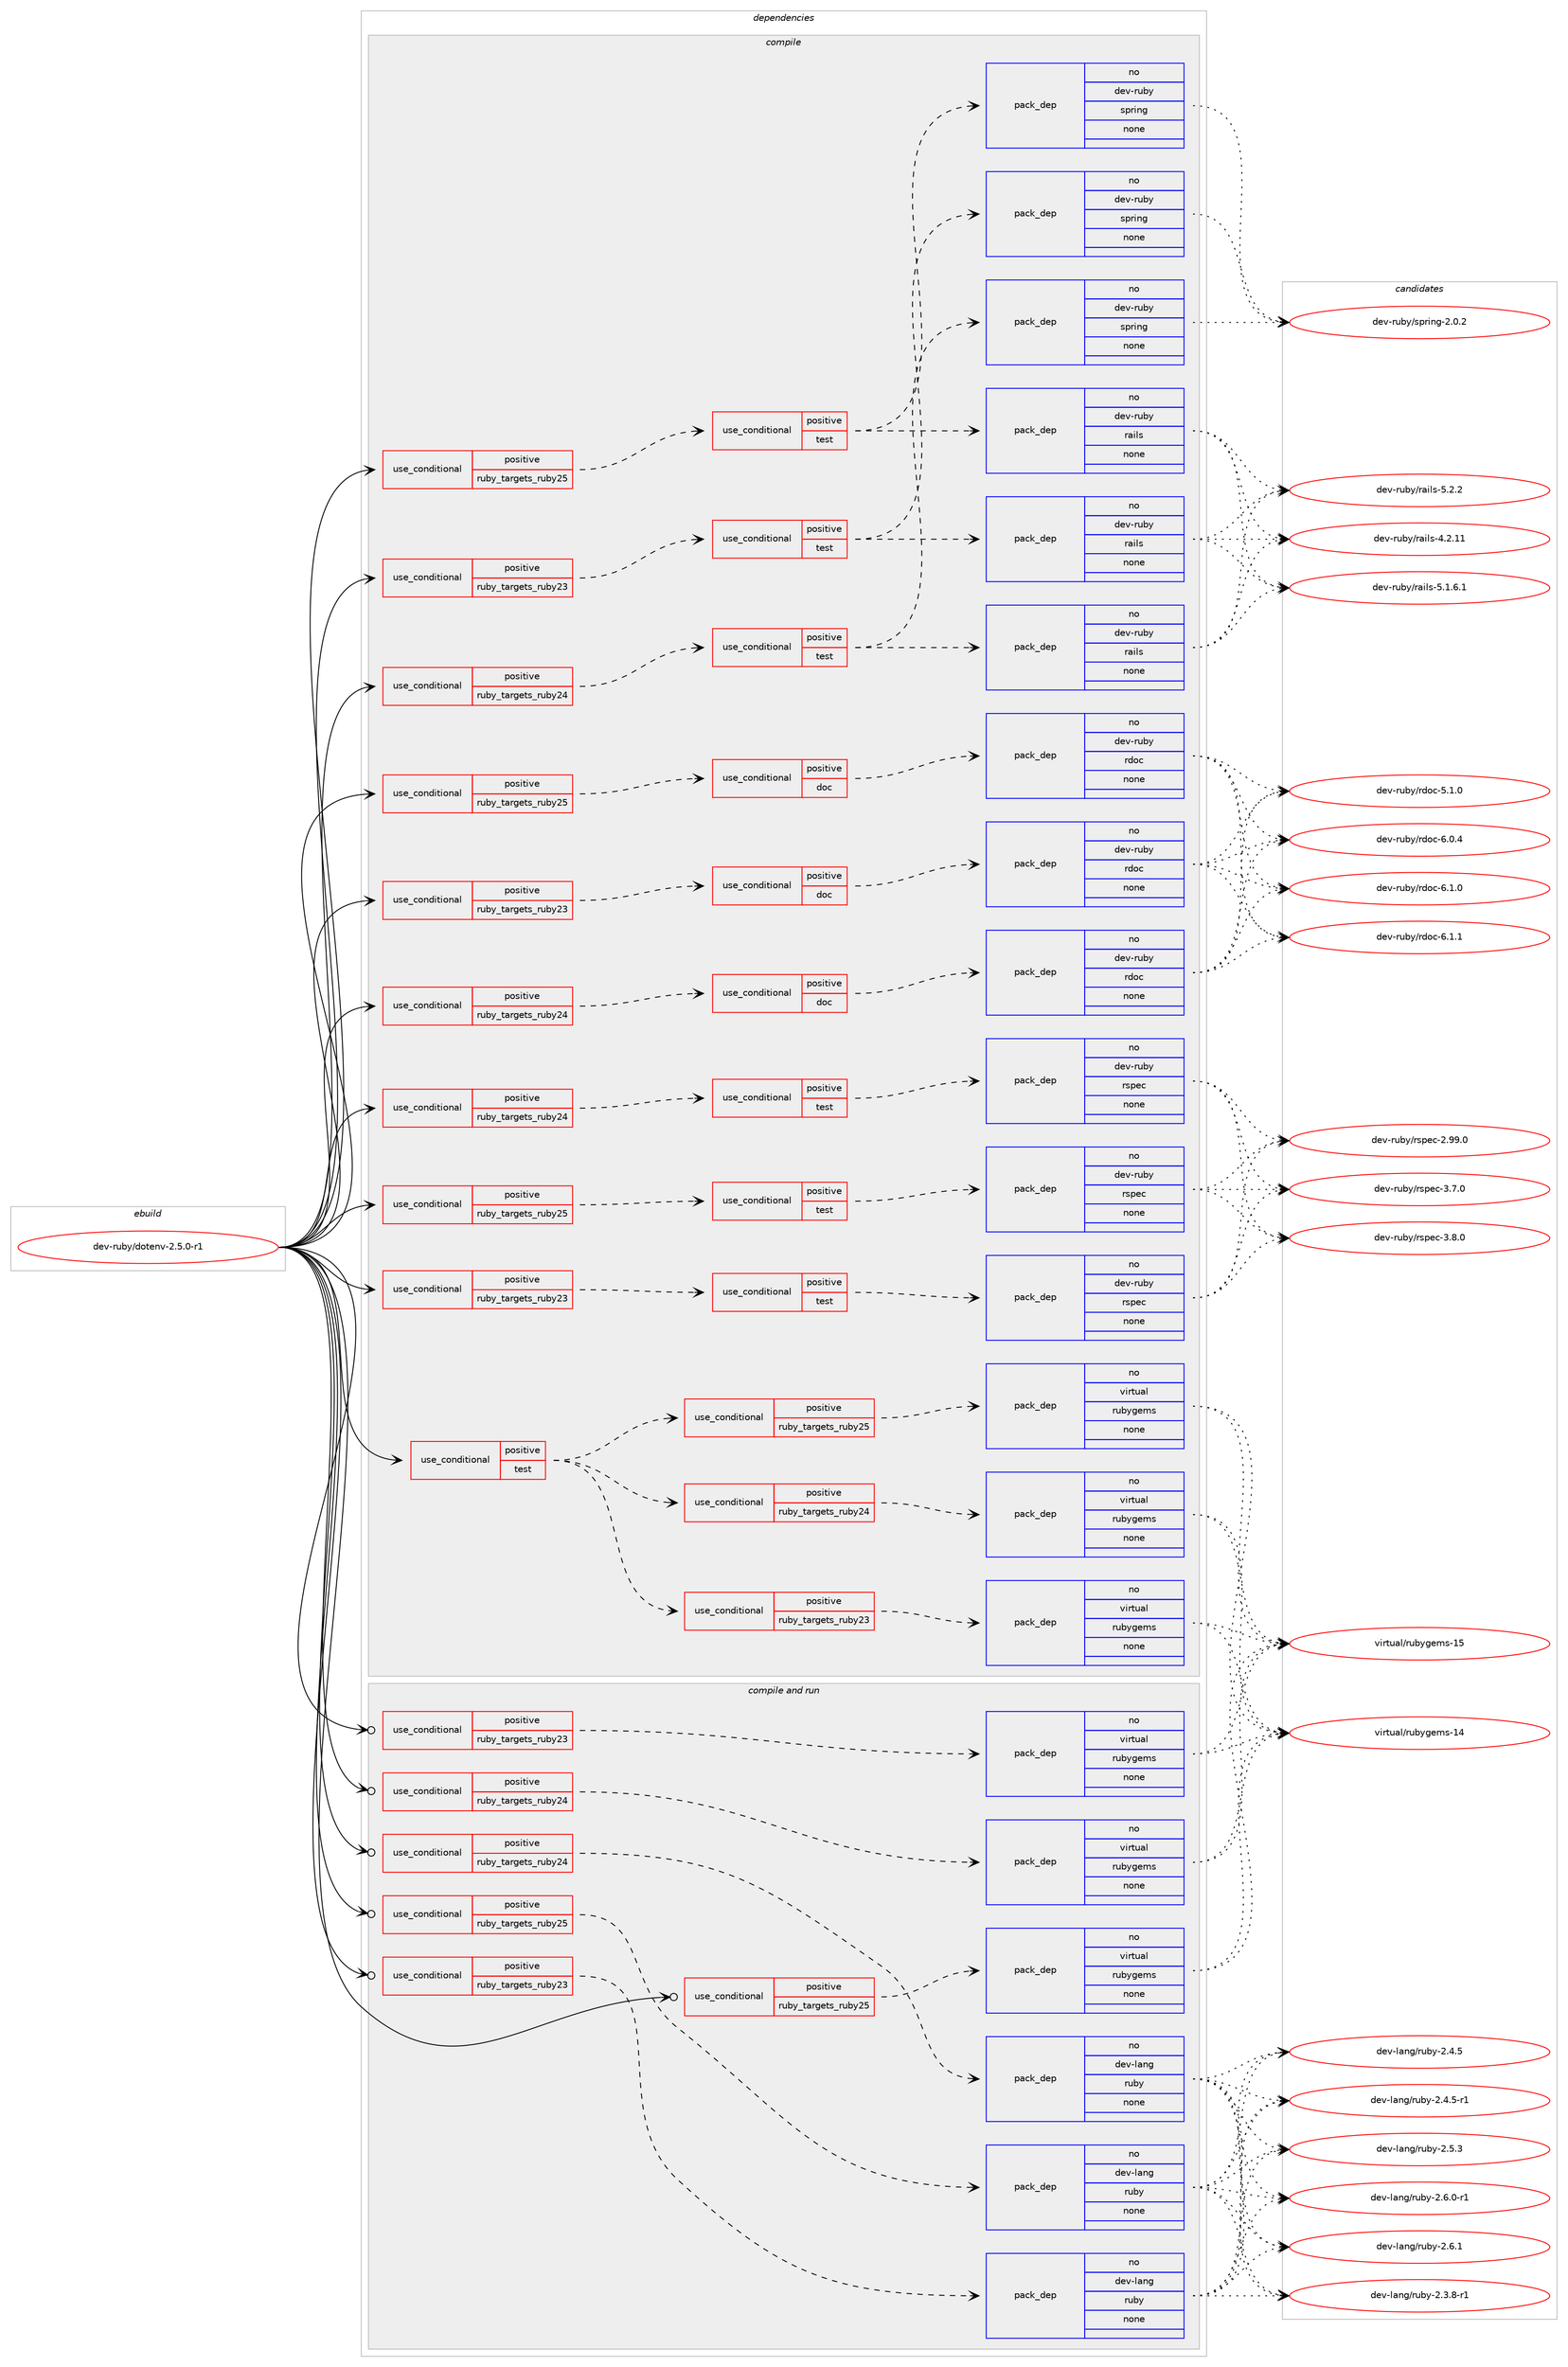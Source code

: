 digraph prolog {

# *************
# Graph options
# *************

newrank=true;
concentrate=true;
compound=true;
graph [rankdir=LR,fontname=Helvetica,fontsize=10,ranksep=1.5];#, ranksep=2.5, nodesep=0.2];
edge  [arrowhead=vee];
node  [fontname=Helvetica,fontsize=10];

# **********
# The ebuild
# **********

subgraph cluster_leftcol {
color=gray;
rank=same;
label=<<i>ebuild</i>>;
id [label="dev-ruby/dotenv-2.5.0-r1", color=red, width=4, href="../dev-ruby/dotenv-2.5.0-r1.svg"];
}

# ****************
# The dependencies
# ****************

subgraph cluster_midcol {
color=gray;
label=<<i>dependencies</i>>;
subgraph cluster_compile {
fillcolor="#eeeeee";
style=filled;
label=<<i>compile</i>>;
subgraph cond398524 {
dependency1490872 [label=<<TABLE BORDER="0" CELLBORDER="1" CELLSPACING="0" CELLPADDING="4"><TR><TD ROWSPAN="3" CELLPADDING="10">use_conditional</TD></TR><TR><TD>positive</TD></TR><TR><TD>ruby_targets_ruby23</TD></TR></TABLE>>, shape=none, color=red];
subgraph cond398525 {
dependency1490873 [label=<<TABLE BORDER="0" CELLBORDER="1" CELLSPACING="0" CELLPADDING="4"><TR><TD ROWSPAN="3" CELLPADDING="10">use_conditional</TD></TR><TR><TD>positive</TD></TR><TR><TD>doc</TD></TR></TABLE>>, shape=none, color=red];
subgraph pack1068904 {
dependency1490874 [label=<<TABLE BORDER="0" CELLBORDER="1" CELLSPACING="0" CELLPADDING="4" WIDTH="220"><TR><TD ROWSPAN="6" CELLPADDING="30">pack_dep</TD></TR><TR><TD WIDTH="110">no</TD></TR><TR><TD>dev-ruby</TD></TR><TR><TD>rdoc</TD></TR><TR><TD>none</TD></TR><TR><TD></TD></TR></TABLE>>, shape=none, color=blue];
}
dependency1490873:e -> dependency1490874:w [weight=20,style="dashed",arrowhead="vee"];
}
dependency1490872:e -> dependency1490873:w [weight=20,style="dashed",arrowhead="vee"];
}
id:e -> dependency1490872:w [weight=20,style="solid",arrowhead="vee"];
subgraph cond398526 {
dependency1490875 [label=<<TABLE BORDER="0" CELLBORDER="1" CELLSPACING="0" CELLPADDING="4"><TR><TD ROWSPAN="3" CELLPADDING="10">use_conditional</TD></TR><TR><TD>positive</TD></TR><TR><TD>ruby_targets_ruby23</TD></TR></TABLE>>, shape=none, color=red];
subgraph cond398527 {
dependency1490876 [label=<<TABLE BORDER="0" CELLBORDER="1" CELLSPACING="0" CELLPADDING="4"><TR><TD ROWSPAN="3" CELLPADDING="10">use_conditional</TD></TR><TR><TD>positive</TD></TR><TR><TD>test</TD></TR></TABLE>>, shape=none, color=red];
subgraph pack1068905 {
dependency1490877 [label=<<TABLE BORDER="0" CELLBORDER="1" CELLSPACING="0" CELLPADDING="4" WIDTH="220"><TR><TD ROWSPAN="6" CELLPADDING="30">pack_dep</TD></TR><TR><TD WIDTH="110">no</TD></TR><TR><TD>dev-ruby</TD></TR><TR><TD>rspec</TD></TR><TR><TD>none</TD></TR><TR><TD></TD></TR></TABLE>>, shape=none, color=blue];
}
dependency1490876:e -> dependency1490877:w [weight=20,style="dashed",arrowhead="vee"];
}
dependency1490875:e -> dependency1490876:w [weight=20,style="dashed",arrowhead="vee"];
}
id:e -> dependency1490875:w [weight=20,style="solid",arrowhead="vee"];
subgraph cond398528 {
dependency1490878 [label=<<TABLE BORDER="0" CELLBORDER="1" CELLSPACING="0" CELLPADDING="4"><TR><TD ROWSPAN="3" CELLPADDING="10">use_conditional</TD></TR><TR><TD>positive</TD></TR><TR><TD>ruby_targets_ruby23</TD></TR></TABLE>>, shape=none, color=red];
subgraph cond398529 {
dependency1490879 [label=<<TABLE BORDER="0" CELLBORDER="1" CELLSPACING="0" CELLPADDING="4"><TR><TD ROWSPAN="3" CELLPADDING="10">use_conditional</TD></TR><TR><TD>positive</TD></TR><TR><TD>test</TD></TR></TABLE>>, shape=none, color=red];
subgraph pack1068906 {
dependency1490880 [label=<<TABLE BORDER="0" CELLBORDER="1" CELLSPACING="0" CELLPADDING="4" WIDTH="220"><TR><TD ROWSPAN="6" CELLPADDING="30">pack_dep</TD></TR><TR><TD WIDTH="110">no</TD></TR><TR><TD>dev-ruby</TD></TR><TR><TD>spring</TD></TR><TR><TD>none</TD></TR><TR><TD></TD></TR></TABLE>>, shape=none, color=blue];
}
dependency1490879:e -> dependency1490880:w [weight=20,style="dashed",arrowhead="vee"];
subgraph pack1068907 {
dependency1490881 [label=<<TABLE BORDER="0" CELLBORDER="1" CELLSPACING="0" CELLPADDING="4" WIDTH="220"><TR><TD ROWSPAN="6" CELLPADDING="30">pack_dep</TD></TR><TR><TD WIDTH="110">no</TD></TR><TR><TD>dev-ruby</TD></TR><TR><TD>rails</TD></TR><TR><TD>none</TD></TR><TR><TD></TD></TR></TABLE>>, shape=none, color=blue];
}
dependency1490879:e -> dependency1490881:w [weight=20,style="dashed",arrowhead="vee"];
}
dependency1490878:e -> dependency1490879:w [weight=20,style="dashed",arrowhead="vee"];
}
id:e -> dependency1490878:w [weight=20,style="solid",arrowhead="vee"];
subgraph cond398530 {
dependency1490882 [label=<<TABLE BORDER="0" CELLBORDER="1" CELLSPACING="0" CELLPADDING="4"><TR><TD ROWSPAN="3" CELLPADDING="10">use_conditional</TD></TR><TR><TD>positive</TD></TR><TR><TD>ruby_targets_ruby24</TD></TR></TABLE>>, shape=none, color=red];
subgraph cond398531 {
dependency1490883 [label=<<TABLE BORDER="0" CELLBORDER="1" CELLSPACING="0" CELLPADDING="4"><TR><TD ROWSPAN="3" CELLPADDING="10">use_conditional</TD></TR><TR><TD>positive</TD></TR><TR><TD>doc</TD></TR></TABLE>>, shape=none, color=red];
subgraph pack1068908 {
dependency1490884 [label=<<TABLE BORDER="0" CELLBORDER="1" CELLSPACING="0" CELLPADDING="4" WIDTH="220"><TR><TD ROWSPAN="6" CELLPADDING="30">pack_dep</TD></TR><TR><TD WIDTH="110">no</TD></TR><TR><TD>dev-ruby</TD></TR><TR><TD>rdoc</TD></TR><TR><TD>none</TD></TR><TR><TD></TD></TR></TABLE>>, shape=none, color=blue];
}
dependency1490883:e -> dependency1490884:w [weight=20,style="dashed",arrowhead="vee"];
}
dependency1490882:e -> dependency1490883:w [weight=20,style="dashed",arrowhead="vee"];
}
id:e -> dependency1490882:w [weight=20,style="solid",arrowhead="vee"];
subgraph cond398532 {
dependency1490885 [label=<<TABLE BORDER="0" CELLBORDER="1" CELLSPACING="0" CELLPADDING="4"><TR><TD ROWSPAN="3" CELLPADDING="10">use_conditional</TD></TR><TR><TD>positive</TD></TR><TR><TD>ruby_targets_ruby24</TD></TR></TABLE>>, shape=none, color=red];
subgraph cond398533 {
dependency1490886 [label=<<TABLE BORDER="0" CELLBORDER="1" CELLSPACING="0" CELLPADDING="4"><TR><TD ROWSPAN="3" CELLPADDING="10">use_conditional</TD></TR><TR><TD>positive</TD></TR><TR><TD>test</TD></TR></TABLE>>, shape=none, color=red];
subgraph pack1068909 {
dependency1490887 [label=<<TABLE BORDER="0" CELLBORDER="1" CELLSPACING="0" CELLPADDING="4" WIDTH="220"><TR><TD ROWSPAN="6" CELLPADDING="30">pack_dep</TD></TR><TR><TD WIDTH="110">no</TD></TR><TR><TD>dev-ruby</TD></TR><TR><TD>rspec</TD></TR><TR><TD>none</TD></TR><TR><TD></TD></TR></TABLE>>, shape=none, color=blue];
}
dependency1490886:e -> dependency1490887:w [weight=20,style="dashed",arrowhead="vee"];
}
dependency1490885:e -> dependency1490886:w [weight=20,style="dashed",arrowhead="vee"];
}
id:e -> dependency1490885:w [weight=20,style="solid",arrowhead="vee"];
subgraph cond398534 {
dependency1490888 [label=<<TABLE BORDER="0" CELLBORDER="1" CELLSPACING="0" CELLPADDING="4"><TR><TD ROWSPAN="3" CELLPADDING="10">use_conditional</TD></TR><TR><TD>positive</TD></TR><TR><TD>ruby_targets_ruby24</TD></TR></TABLE>>, shape=none, color=red];
subgraph cond398535 {
dependency1490889 [label=<<TABLE BORDER="0" CELLBORDER="1" CELLSPACING="0" CELLPADDING="4"><TR><TD ROWSPAN="3" CELLPADDING="10">use_conditional</TD></TR><TR><TD>positive</TD></TR><TR><TD>test</TD></TR></TABLE>>, shape=none, color=red];
subgraph pack1068910 {
dependency1490890 [label=<<TABLE BORDER="0" CELLBORDER="1" CELLSPACING="0" CELLPADDING="4" WIDTH="220"><TR><TD ROWSPAN="6" CELLPADDING="30">pack_dep</TD></TR><TR><TD WIDTH="110">no</TD></TR><TR><TD>dev-ruby</TD></TR><TR><TD>spring</TD></TR><TR><TD>none</TD></TR><TR><TD></TD></TR></TABLE>>, shape=none, color=blue];
}
dependency1490889:e -> dependency1490890:w [weight=20,style="dashed",arrowhead="vee"];
subgraph pack1068911 {
dependency1490891 [label=<<TABLE BORDER="0" CELLBORDER="1" CELLSPACING="0" CELLPADDING="4" WIDTH="220"><TR><TD ROWSPAN="6" CELLPADDING="30">pack_dep</TD></TR><TR><TD WIDTH="110">no</TD></TR><TR><TD>dev-ruby</TD></TR><TR><TD>rails</TD></TR><TR><TD>none</TD></TR><TR><TD></TD></TR></TABLE>>, shape=none, color=blue];
}
dependency1490889:e -> dependency1490891:w [weight=20,style="dashed",arrowhead="vee"];
}
dependency1490888:e -> dependency1490889:w [weight=20,style="dashed",arrowhead="vee"];
}
id:e -> dependency1490888:w [weight=20,style="solid",arrowhead="vee"];
subgraph cond398536 {
dependency1490892 [label=<<TABLE BORDER="0" CELLBORDER="1" CELLSPACING="0" CELLPADDING="4"><TR><TD ROWSPAN="3" CELLPADDING="10">use_conditional</TD></TR><TR><TD>positive</TD></TR><TR><TD>ruby_targets_ruby25</TD></TR></TABLE>>, shape=none, color=red];
subgraph cond398537 {
dependency1490893 [label=<<TABLE BORDER="0" CELLBORDER="1" CELLSPACING="0" CELLPADDING="4"><TR><TD ROWSPAN="3" CELLPADDING="10">use_conditional</TD></TR><TR><TD>positive</TD></TR><TR><TD>doc</TD></TR></TABLE>>, shape=none, color=red];
subgraph pack1068912 {
dependency1490894 [label=<<TABLE BORDER="0" CELLBORDER="1" CELLSPACING="0" CELLPADDING="4" WIDTH="220"><TR><TD ROWSPAN="6" CELLPADDING="30">pack_dep</TD></TR><TR><TD WIDTH="110">no</TD></TR><TR><TD>dev-ruby</TD></TR><TR><TD>rdoc</TD></TR><TR><TD>none</TD></TR><TR><TD></TD></TR></TABLE>>, shape=none, color=blue];
}
dependency1490893:e -> dependency1490894:w [weight=20,style="dashed",arrowhead="vee"];
}
dependency1490892:e -> dependency1490893:w [weight=20,style="dashed",arrowhead="vee"];
}
id:e -> dependency1490892:w [weight=20,style="solid",arrowhead="vee"];
subgraph cond398538 {
dependency1490895 [label=<<TABLE BORDER="0" CELLBORDER="1" CELLSPACING="0" CELLPADDING="4"><TR><TD ROWSPAN="3" CELLPADDING="10">use_conditional</TD></TR><TR><TD>positive</TD></TR><TR><TD>ruby_targets_ruby25</TD></TR></TABLE>>, shape=none, color=red];
subgraph cond398539 {
dependency1490896 [label=<<TABLE BORDER="0" CELLBORDER="1" CELLSPACING="0" CELLPADDING="4"><TR><TD ROWSPAN="3" CELLPADDING="10">use_conditional</TD></TR><TR><TD>positive</TD></TR><TR><TD>test</TD></TR></TABLE>>, shape=none, color=red];
subgraph pack1068913 {
dependency1490897 [label=<<TABLE BORDER="0" CELLBORDER="1" CELLSPACING="0" CELLPADDING="4" WIDTH="220"><TR><TD ROWSPAN="6" CELLPADDING="30">pack_dep</TD></TR><TR><TD WIDTH="110">no</TD></TR><TR><TD>dev-ruby</TD></TR><TR><TD>rspec</TD></TR><TR><TD>none</TD></TR><TR><TD></TD></TR></TABLE>>, shape=none, color=blue];
}
dependency1490896:e -> dependency1490897:w [weight=20,style="dashed",arrowhead="vee"];
}
dependency1490895:e -> dependency1490896:w [weight=20,style="dashed",arrowhead="vee"];
}
id:e -> dependency1490895:w [weight=20,style="solid",arrowhead="vee"];
subgraph cond398540 {
dependency1490898 [label=<<TABLE BORDER="0" CELLBORDER="1" CELLSPACING="0" CELLPADDING="4"><TR><TD ROWSPAN="3" CELLPADDING="10">use_conditional</TD></TR><TR><TD>positive</TD></TR><TR><TD>ruby_targets_ruby25</TD></TR></TABLE>>, shape=none, color=red];
subgraph cond398541 {
dependency1490899 [label=<<TABLE BORDER="0" CELLBORDER="1" CELLSPACING="0" CELLPADDING="4"><TR><TD ROWSPAN="3" CELLPADDING="10">use_conditional</TD></TR><TR><TD>positive</TD></TR><TR><TD>test</TD></TR></TABLE>>, shape=none, color=red];
subgraph pack1068914 {
dependency1490900 [label=<<TABLE BORDER="0" CELLBORDER="1" CELLSPACING="0" CELLPADDING="4" WIDTH="220"><TR><TD ROWSPAN="6" CELLPADDING="30">pack_dep</TD></TR><TR><TD WIDTH="110">no</TD></TR><TR><TD>dev-ruby</TD></TR><TR><TD>spring</TD></TR><TR><TD>none</TD></TR><TR><TD></TD></TR></TABLE>>, shape=none, color=blue];
}
dependency1490899:e -> dependency1490900:w [weight=20,style="dashed",arrowhead="vee"];
subgraph pack1068915 {
dependency1490901 [label=<<TABLE BORDER="0" CELLBORDER="1" CELLSPACING="0" CELLPADDING="4" WIDTH="220"><TR><TD ROWSPAN="6" CELLPADDING="30">pack_dep</TD></TR><TR><TD WIDTH="110">no</TD></TR><TR><TD>dev-ruby</TD></TR><TR><TD>rails</TD></TR><TR><TD>none</TD></TR><TR><TD></TD></TR></TABLE>>, shape=none, color=blue];
}
dependency1490899:e -> dependency1490901:w [weight=20,style="dashed",arrowhead="vee"];
}
dependency1490898:e -> dependency1490899:w [weight=20,style="dashed",arrowhead="vee"];
}
id:e -> dependency1490898:w [weight=20,style="solid",arrowhead="vee"];
subgraph cond398542 {
dependency1490902 [label=<<TABLE BORDER="0" CELLBORDER="1" CELLSPACING="0" CELLPADDING="4"><TR><TD ROWSPAN="3" CELLPADDING="10">use_conditional</TD></TR><TR><TD>positive</TD></TR><TR><TD>test</TD></TR></TABLE>>, shape=none, color=red];
subgraph cond398543 {
dependency1490903 [label=<<TABLE BORDER="0" CELLBORDER="1" CELLSPACING="0" CELLPADDING="4"><TR><TD ROWSPAN="3" CELLPADDING="10">use_conditional</TD></TR><TR><TD>positive</TD></TR><TR><TD>ruby_targets_ruby23</TD></TR></TABLE>>, shape=none, color=red];
subgraph pack1068916 {
dependency1490904 [label=<<TABLE BORDER="0" CELLBORDER="1" CELLSPACING="0" CELLPADDING="4" WIDTH="220"><TR><TD ROWSPAN="6" CELLPADDING="30">pack_dep</TD></TR><TR><TD WIDTH="110">no</TD></TR><TR><TD>virtual</TD></TR><TR><TD>rubygems</TD></TR><TR><TD>none</TD></TR><TR><TD></TD></TR></TABLE>>, shape=none, color=blue];
}
dependency1490903:e -> dependency1490904:w [weight=20,style="dashed",arrowhead="vee"];
}
dependency1490902:e -> dependency1490903:w [weight=20,style="dashed",arrowhead="vee"];
subgraph cond398544 {
dependency1490905 [label=<<TABLE BORDER="0" CELLBORDER="1" CELLSPACING="0" CELLPADDING="4"><TR><TD ROWSPAN="3" CELLPADDING="10">use_conditional</TD></TR><TR><TD>positive</TD></TR><TR><TD>ruby_targets_ruby24</TD></TR></TABLE>>, shape=none, color=red];
subgraph pack1068917 {
dependency1490906 [label=<<TABLE BORDER="0" CELLBORDER="1" CELLSPACING="0" CELLPADDING="4" WIDTH="220"><TR><TD ROWSPAN="6" CELLPADDING="30">pack_dep</TD></TR><TR><TD WIDTH="110">no</TD></TR><TR><TD>virtual</TD></TR><TR><TD>rubygems</TD></TR><TR><TD>none</TD></TR><TR><TD></TD></TR></TABLE>>, shape=none, color=blue];
}
dependency1490905:e -> dependency1490906:w [weight=20,style="dashed",arrowhead="vee"];
}
dependency1490902:e -> dependency1490905:w [weight=20,style="dashed",arrowhead="vee"];
subgraph cond398545 {
dependency1490907 [label=<<TABLE BORDER="0" CELLBORDER="1" CELLSPACING="0" CELLPADDING="4"><TR><TD ROWSPAN="3" CELLPADDING="10">use_conditional</TD></TR><TR><TD>positive</TD></TR><TR><TD>ruby_targets_ruby25</TD></TR></TABLE>>, shape=none, color=red];
subgraph pack1068918 {
dependency1490908 [label=<<TABLE BORDER="0" CELLBORDER="1" CELLSPACING="0" CELLPADDING="4" WIDTH="220"><TR><TD ROWSPAN="6" CELLPADDING="30">pack_dep</TD></TR><TR><TD WIDTH="110">no</TD></TR><TR><TD>virtual</TD></TR><TR><TD>rubygems</TD></TR><TR><TD>none</TD></TR><TR><TD></TD></TR></TABLE>>, shape=none, color=blue];
}
dependency1490907:e -> dependency1490908:w [weight=20,style="dashed",arrowhead="vee"];
}
dependency1490902:e -> dependency1490907:w [weight=20,style="dashed",arrowhead="vee"];
}
id:e -> dependency1490902:w [weight=20,style="solid",arrowhead="vee"];
}
subgraph cluster_compileandrun {
fillcolor="#eeeeee";
style=filled;
label=<<i>compile and run</i>>;
subgraph cond398546 {
dependency1490909 [label=<<TABLE BORDER="0" CELLBORDER="1" CELLSPACING="0" CELLPADDING="4"><TR><TD ROWSPAN="3" CELLPADDING="10">use_conditional</TD></TR><TR><TD>positive</TD></TR><TR><TD>ruby_targets_ruby23</TD></TR></TABLE>>, shape=none, color=red];
subgraph pack1068919 {
dependency1490910 [label=<<TABLE BORDER="0" CELLBORDER="1" CELLSPACING="0" CELLPADDING="4" WIDTH="220"><TR><TD ROWSPAN="6" CELLPADDING="30">pack_dep</TD></TR><TR><TD WIDTH="110">no</TD></TR><TR><TD>dev-lang</TD></TR><TR><TD>ruby</TD></TR><TR><TD>none</TD></TR><TR><TD></TD></TR></TABLE>>, shape=none, color=blue];
}
dependency1490909:e -> dependency1490910:w [weight=20,style="dashed",arrowhead="vee"];
}
id:e -> dependency1490909:w [weight=20,style="solid",arrowhead="odotvee"];
subgraph cond398547 {
dependency1490911 [label=<<TABLE BORDER="0" CELLBORDER="1" CELLSPACING="0" CELLPADDING="4"><TR><TD ROWSPAN="3" CELLPADDING="10">use_conditional</TD></TR><TR><TD>positive</TD></TR><TR><TD>ruby_targets_ruby23</TD></TR></TABLE>>, shape=none, color=red];
subgraph pack1068920 {
dependency1490912 [label=<<TABLE BORDER="0" CELLBORDER="1" CELLSPACING="0" CELLPADDING="4" WIDTH="220"><TR><TD ROWSPAN="6" CELLPADDING="30">pack_dep</TD></TR><TR><TD WIDTH="110">no</TD></TR><TR><TD>virtual</TD></TR><TR><TD>rubygems</TD></TR><TR><TD>none</TD></TR><TR><TD></TD></TR></TABLE>>, shape=none, color=blue];
}
dependency1490911:e -> dependency1490912:w [weight=20,style="dashed",arrowhead="vee"];
}
id:e -> dependency1490911:w [weight=20,style="solid",arrowhead="odotvee"];
subgraph cond398548 {
dependency1490913 [label=<<TABLE BORDER="0" CELLBORDER="1" CELLSPACING="0" CELLPADDING="4"><TR><TD ROWSPAN="3" CELLPADDING="10">use_conditional</TD></TR><TR><TD>positive</TD></TR><TR><TD>ruby_targets_ruby24</TD></TR></TABLE>>, shape=none, color=red];
subgraph pack1068921 {
dependency1490914 [label=<<TABLE BORDER="0" CELLBORDER="1" CELLSPACING="0" CELLPADDING="4" WIDTH="220"><TR><TD ROWSPAN="6" CELLPADDING="30">pack_dep</TD></TR><TR><TD WIDTH="110">no</TD></TR><TR><TD>dev-lang</TD></TR><TR><TD>ruby</TD></TR><TR><TD>none</TD></TR><TR><TD></TD></TR></TABLE>>, shape=none, color=blue];
}
dependency1490913:e -> dependency1490914:w [weight=20,style="dashed",arrowhead="vee"];
}
id:e -> dependency1490913:w [weight=20,style="solid",arrowhead="odotvee"];
subgraph cond398549 {
dependency1490915 [label=<<TABLE BORDER="0" CELLBORDER="1" CELLSPACING="0" CELLPADDING="4"><TR><TD ROWSPAN="3" CELLPADDING="10">use_conditional</TD></TR><TR><TD>positive</TD></TR><TR><TD>ruby_targets_ruby24</TD></TR></TABLE>>, shape=none, color=red];
subgraph pack1068922 {
dependency1490916 [label=<<TABLE BORDER="0" CELLBORDER="1" CELLSPACING="0" CELLPADDING="4" WIDTH="220"><TR><TD ROWSPAN="6" CELLPADDING="30">pack_dep</TD></TR><TR><TD WIDTH="110">no</TD></TR><TR><TD>virtual</TD></TR><TR><TD>rubygems</TD></TR><TR><TD>none</TD></TR><TR><TD></TD></TR></TABLE>>, shape=none, color=blue];
}
dependency1490915:e -> dependency1490916:w [weight=20,style="dashed",arrowhead="vee"];
}
id:e -> dependency1490915:w [weight=20,style="solid",arrowhead="odotvee"];
subgraph cond398550 {
dependency1490917 [label=<<TABLE BORDER="0" CELLBORDER="1" CELLSPACING="0" CELLPADDING="4"><TR><TD ROWSPAN="3" CELLPADDING="10">use_conditional</TD></TR><TR><TD>positive</TD></TR><TR><TD>ruby_targets_ruby25</TD></TR></TABLE>>, shape=none, color=red];
subgraph pack1068923 {
dependency1490918 [label=<<TABLE BORDER="0" CELLBORDER="1" CELLSPACING="0" CELLPADDING="4" WIDTH="220"><TR><TD ROWSPAN="6" CELLPADDING="30">pack_dep</TD></TR><TR><TD WIDTH="110">no</TD></TR><TR><TD>dev-lang</TD></TR><TR><TD>ruby</TD></TR><TR><TD>none</TD></TR><TR><TD></TD></TR></TABLE>>, shape=none, color=blue];
}
dependency1490917:e -> dependency1490918:w [weight=20,style="dashed",arrowhead="vee"];
}
id:e -> dependency1490917:w [weight=20,style="solid",arrowhead="odotvee"];
subgraph cond398551 {
dependency1490919 [label=<<TABLE BORDER="0" CELLBORDER="1" CELLSPACING="0" CELLPADDING="4"><TR><TD ROWSPAN="3" CELLPADDING="10">use_conditional</TD></TR><TR><TD>positive</TD></TR><TR><TD>ruby_targets_ruby25</TD></TR></TABLE>>, shape=none, color=red];
subgraph pack1068924 {
dependency1490920 [label=<<TABLE BORDER="0" CELLBORDER="1" CELLSPACING="0" CELLPADDING="4" WIDTH="220"><TR><TD ROWSPAN="6" CELLPADDING="30">pack_dep</TD></TR><TR><TD WIDTH="110">no</TD></TR><TR><TD>virtual</TD></TR><TR><TD>rubygems</TD></TR><TR><TD>none</TD></TR><TR><TD></TD></TR></TABLE>>, shape=none, color=blue];
}
dependency1490919:e -> dependency1490920:w [weight=20,style="dashed",arrowhead="vee"];
}
id:e -> dependency1490919:w [weight=20,style="solid",arrowhead="odotvee"];
}
subgraph cluster_run {
fillcolor="#eeeeee";
style=filled;
label=<<i>run</i>>;
}
}

# **************
# The candidates
# **************

subgraph cluster_choices {
rank=same;
color=gray;
label=<<i>candidates</i>>;

subgraph choice1068904 {
color=black;
nodesep=1;
choice10010111845114117981214711410011199455346494648 [label="dev-ruby/rdoc-5.1.0", color=red, width=4,href="../dev-ruby/rdoc-5.1.0.svg"];
choice10010111845114117981214711410011199455446484652 [label="dev-ruby/rdoc-6.0.4", color=red, width=4,href="../dev-ruby/rdoc-6.0.4.svg"];
choice10010111845114117981214711410011199455446494648 [label="dev-ruby/rdoc-6.1.0", color=red, width=4,href="../dev-ruby/rdoc-6.1.0.svg"];
choice10010111845114117981214711410011199455446494649 [label="dev-ruby/rdoc-6.1.1", color=red, width=4,href="../dev-ruby/rdoc-6.1.1.svg"];
dependency1490874:e -> choice10010111845114117981214711410011199455346494648:w [style=dotted,weight="100"];
dependency1490874:e -> choice10010111845114117981214711410011199455446484652:w [style=dotted,weight="100"];
dependency1490874:e -> choice10010111845114117981214711410011199455446494648:w [style=dotted,weight="100"];
dependency1490874:e -> choice10010111845114117981214711410011199455446494649:w [style=dotted,weight="100"];
}
subgraph choice1068905 {
color=black;
nodesep=1;
choice1001011184511411798121471141151121019945504657574648 [label="dev-ruby/rspec-2.99.0", color=red, width=4,href="../dev-ruby/rspec-2.99.0.svg"];
choice10010111845114117981214711411511210199455146554648 [label="dev-ruby/rspec-3.7.0", color=red, width=4,href="../dev-ruby/rspec-3.7.0.svg"];
choice10010111845114117981214711411511210199455146564648 [label="dev-ruby/rspec-3.8.0", color=red, width=4,href="../dev-ruby/rspec-3.8.0.svg"];
dependency1490877:e -> choice1001011184511411798121471141151121019945504657574648:w [style=dotted,weight="100"];
dependency1490877:e -> choice10010111845114117981214711411511210199455146554648:w [style=dotted,weight="100"];
dependency1490877:e -> choice10010111845114117981214711411511210199455146564648:w [style=dotted,weight="100"];
}
subgraph choice1068906 {
color=black;
nodesep=1;
choice100101118451141179812147115112114105110103455046484650 [label="dev-ruby/spring-2.0.2", color=red, width=4,href="../dev-ruby/spring-2.0.2.svg"];
dependency1490880:e -> choice100101118451141179812147115112114105110103455046484650:w [style=dotted,weight="100"];
}
subgraph choice1068907 {
color=black;
nodesep=1;
choice1001011184511411798121471149710510811545524650464949 [label="dev-ruby/rails-4.2.11", color=red, width=4,href="../dev-ruby/rails-4.2.11.svg"];
choice100101118451141179812147114971051081154553464946544649 [label="dev-ruby/rails-5.1.6.1", color=red, width=4,href="../dev-ruby/rails-5.1.6.1.svg"];
choice10010111845114117981214711497105108115455346504650 [label="dev-ruby/rails-5.2.2", color=red, width=4,href="../dev-ruby/rails-5.2.2.svg"];
dependency1490881:e -> choice1001011184511411798121471149710510811545524650464949:w [style=dotted,weight="100"];
dependency1490881:e -> choice100101118451141179812147114971051081154553464946544649:w [style=dotted,weight="100"];
dependency1490881:e -> choice10010111845114117981214711497105108115455346504650:w [style=dotted,weight="100"];
}
subgraph choice1068908 {
color=black;
nodesep=1;
choice10010111845114117981214711410011199455346494648 [label="dev-ruby/rdoc-5.1.0", color=red, width=4,href="../dev-ruby/rdoc-5.1.0.svg"];
choice10010111845114117981214711410011199455446484652 [label="dev-ruby/rdoc-6.0.4", color=red, width=4,href="../dev-ruby/rdoc-6.0.4.svg"];
choice10010111845114117981214711410011199455446494648 [label="dev-ruby/rdoc-6.1.0", color=red, width=4,href="../dev-ruby/rdoc-6.1.0.svg"];
choice10010111845114117981214711410011199455446494649 [label="dev-ruby/rdoc-6.1.1", color=red, width=4,href="../dev-ruby/rdoc-6.1.1.svg"];
dependency1490884:e -> choice10010111845114117981214711410011199455346494648:w [style=dotted,weight="100"];
dependency1490884:e -> choice10010111845114117981214711410011199455446484652:w [style=dotted,weight="100"];
dependency1490884:e -> choice10010111845114117981214711410011199455446494648:w [style=dotted,weight="100"];
dependency1490884:e -> choice10010111845114117981214711410011199455446494649:w [style=dotted,weight="100"];
}
subgraph choice1068909 {
color=black;
nodesep=1;
choice1001011184511411798121471141151121019945504657574648 [label="dev-ruby/rspec-2.99.0", color=red, width=4,href="../dev-ruby/rspec-2.99.0.svg"];
choice10010111845114117981214711411511210199455146554648 [label="dev-ruby/rspec-3.7.0", color=red, width=4,href="../dev-ruby/rspec-3.7.0.svg"];
choice10010111845114117981214711411511210199455146564648 [label="dev-ruby/rspec-3.8.0", color=red, width=4,href="../dev-ruby/rspec-3.8.0.svg"];
dependency1490887:e -> choice1001011184511411798121471141151121019945504657574648:w [style=dotted,weight="100"];
dependency1490887:e -> choice10010111845114117981214711411511210199455146554648:w [style=dotted,weight="100"];
dependency1490887:e -> choice10010111845114117981214711411511210199455146564648:w [style=dotted,weight="100"];
}
subgraph choice1068910 {
color=black;
nodesep=1;
choice100101118451141179812147115112114105110103455046484650 [label="dev-ruby/spring-2.0.2", color=red, width=4,href="../dev-ruby/spring-2.0.2.svg"];
dependency1490890:e -> choice100101118451141179812147115112114105110103455046484650:w [style=dotted,weight="100"];
}
subgraph choice1068911 {
color=black;
nodesep=1;
choice1001011184511411798121471149710510811545524650464949 [label="dev-ruby/rails-4.2.11", color=red, width=4,href="../dev-ruby/rails-4.2.11.svg"];
choice100101118451141179812147114971051081154553464946544649 [label="dev-ruby/rails-5.1.6.1", color=red, width=4,href="../dev-ruby/rails-5.1.6.1.svg"];
choice10010111845114117981214711497105108115455346504650 [label="dev-ruby/rails-5.2.2", color=red, width=4,href="../dev-ruby/rails-5.2.2.svg"];
dependency1490891:e -> choice1001011184511411798121471149710510811545524650464949:w [style=dotted,weight="100"];
dependency1490891:e -> choice100101118451141179812147114971051081154553464946544649:w [style=dotted,weight="100"];
dependency1490891:e -> choice10010111845114117981214711497105108115455346504650:w [style=dotted,weight="100"];
}
subgraph choice1068912 {
color=black;
nodesep=1;
choice10010111845114117981214711410011199455346494648 [label="dev-ruby/rdoc-5.1.0", color=red, width=4,href="../dev-ruby/rdoc-5.1.0.svg"];
choice10010111845114117981214711410011199455446484652 [label="dev-ruby/rdoc-6.0.4", color=red, width=4,href="../dev-ruby/rdoc-6.0.4.svg"];
choice10010111845114117981214711410011199455446494648 [label="dev-ruby/rdoc-6.1.0", color=red, width=4,href="../dev-ruby/rdoc-6.1.0.svg"];
choice10010111845114117981214711410011199455446494649 [label="dev-ruby/rdoc-6.1.1", color=red, width=4,href="../dev-ruby/rdoc-6.1.1.svg"];
dependency1490894:e -> choice10010111845114117981214711410011199455346494648:w [style=dotted,weight="100"];
dependency1490894:e -> choice10010111845114117981214711410011199455446484652:w [style=dotted,weight="100"];
dependency1490894:e -> choice10010111845114117981214711410011199455446494648:w [style=dotted,weight="100"];
dependency1490894:e -> choice10010111845114117981214711410011199455446494649:w [style=dotted,weight="100"];
}
subgraph choice1068913 {
color=black;
nodesep=1;
choice1001011184511411798121471141151121019945504657574648 [label="dev-ruby/rspec-2.99.0", color=red, width=4,href="../dev-ruby/rspec-2.99.0.svg"];
choice10010111845114117981214711411511210199455146554648 [label="dev-ruby/rspec-3.7.0", color=red, width=4,href="../dev-ruby/rspec-3.7.0.svg"];
choice10010111845114117981214711411511210199455146564648 [label="dev-ruby/rspec-3.8.0", color=red, width=4,href="../dev-ruby/rspec-3.8.0.svg"];
dependency1490897:e -> choice1001011184511411798121471141151121019945504657574648:w [style=dotted,weight="100"];
dependency1490897:e -> choice10010111845114117981214711411511210199455146554648:w [style=dotted,weight="100"];
dependency1490897:e -> choice10010111845114117981214711411511210199455146564648:w [style=dotted,weight="100"];
}
subgraph choice1068914 {
color=black;
nodesep=1;
choice100101118451141179812147115112114105110103455046484650 [label="dev-ruby/spring-2.0.2", color=red, width=4,href="../dev-ruby/spring-2.0.2.svg"];
dependency1490900:e -> choice100101118451141179812147115112114105110103455046484650:w [style=dotted,weight="100"];
}
subgraph choice1068915 {
color=black;
nodesep=1;
choice1001011184511411798121471149710510811545524650464949 [label="dev-ruby/rails-4.2.11", color=red, width=4,href="../dev-ruby/rails-4.2.11.svg"];
choice100101118451141179812147114971051081154553464946544649 [label="dev-ruby/rails-5.1.6.1", color=red, width=4,href="../dev-ruby/rails-5.1.6.1.svg"];
choice10010111845114117981214711497105108115455346504650 [label="dev-ruby/rails-5.2.2", color=red, width=4,href="../dev-ruby/rails-5.2.2.svg"];
dependency1490901:e -> choice1001011184511411798121471149710510811545524650464949:w [style=dotted,weight="100"];
dependency1490901:e -> choice100101118451141179812147114971051081154553464946544649:w [style=dotted,weight="100"];
dependency1490901:e -> choice10010111845114117981214711497105108115455346504650:w [style=dotted,weight="100"];
}
subgraph choice1068916 {
color=black;
nodesep=1;
choice118105114116117971084711411798121103101109115454952 [label="virtual/rubygems-14", color=red, width=4,href="../virtual/rubygems-14.svg"];
choice118105114116117971084711411798121103101109115454953 [label="virtual/rubygems-15", color=red, width=4,href="../virtual/rubygems-15.svg"];
dependency1490904:e -> choice118105114116117971084711411798121103101109115454952:w [style=dotted,weight="100"];
dependency1490904:e -> choice118105114116117971084711411798121103101109115454953:w [style=dotted,weight="100"];
}
subgraph choice1068917 {
color=black;
nodesep=1;
choice118105114116117971084711411798121103101109115454952 [label="virtual/rubygems-14", color=red, width=4,href="../virtual/rubygems-14.svg"];
choice118105114116117971084711411798121103101109115454953 [label="virtual/rubygems-15", color=red, width=4,href="../virtual/rubygems-15.svg"];
dependency1490906:e -> choice118105114116117971084711411798121103101109115454952:w [style=dotted,weight="100"];
dependency1490906:e -> choice118105114116117971084711411798121103101109115454953:w [style=dotted,weight="100"];
}
subgraph choice1068918 {
color=black;
nodesep=1;
choice118105114116117971084711411798121103101109115454952 [label="virtual/rubygems-14", color=red, width=4,href="../virtual/rubygems-14.svg"];
choice118105114116117971084711411798121103101109115454953 [label="virtual/rubygems-15", color=red, width=4,href="../virtual/rubygems-15.svg"];
dependency1490908:e -> choice118105114116117971084711411798121103101109115454952:w [style=dotted,weight="100"];
dependency1490908:e -> choice118105114116117971084711411798121103101109115454953:w [style=dotted,weight="100"];
}
subgraph choice1068919 {
color=black;
nodesep=1;
choice100101118451089711010347114117981214550465146564511449 [label="dev-lang/ruby-2.3.8-r1", color=red, width=4,href="../dev-lang/ruby-2.3.8-r1.svg"];
choice10010111845108971101034711411798121455046524653 [label="dev-lang/ruby-2.4.5", color=red, width=4,href="../dev-lang/ruby-2.4.5.svg"];
choice100101118451089711010347114117981214550465246534511449 [label="dev-lang/ruby-2.4.5-r1", color=red, width=4,href="../dev-lang/ruby-2.4.5-r1.svg"];
choice10010111845108971101034711411798121455046534651 [label="dev-lang/ruby-2.5.3", color=red, width=4,href="../dev-lang/ruby-2.5.3.svg"];
choice100101118451089711010347114117981214550465446484511449 [label="dev-lang/ruby-2.6.0-r1", color=red, width=4,href="../dev-lang/ruby-2.6.0-r1.svg"];
choice10010111845108971101034711411798121455046544649 [label="dev-lang/ruby-2.6.1", color=red, width=4,href="../dev-lang/ruby-2.6.1.svg"];
dependency1490910:e -> choice100101118451089711010347114117981214550465146564511449:w [style=dotted,weight="100"];
dependency1490910:e -> choice10010111845108971101034711411798121455046524653:w [style=dotted,weight="100"];
dependency1490910:e -> choice100101118451089711010347114117981214550465246534511449:w [style=dotted,weight="100"];
dependency1490910:e -> choice10010111845108971101034711411798121455046534651:w [style=dotted,weight="100"];
dependency1490910:e -> choice100101118451089711010347114117981214550465446484511449:w [style=dotted,weight="100"];
dependency1490910:e -> choice10010111845108971101034711411798121455046544649:w [style=dotted,weight="100"];
}
subgraph choice1068920 {
color=black;
nodesep=1;
choice118105114116117971084711411798121103101109115454952 [label="virtual/rubygems-14", color=red, width=4,href="../virtual/rubygems-14.svg"];
choice118105114116117971084711411798121103101109115454953 [label="virtual/rubygems-15", color=red, width=4,href="../virtual/rubygems-15.svg"];
dependency1490912:e -> choice118105114116117971084711411798121103101109115454952:w [style=dotted,weight="100"];
dependency1490912:e -> choice118105114116117971084711411798121103101109115454953:w [style=dotted,weight="100"];
}
subgraph choice1068921 {
color=black;
nodesep=1;
choice100101118451089711010347114117981214550465146564511449 [label="dev-lang/ruby-2.3.8-r1", color=red, width=4,href="../dev-lang/ruby-2.3.8-r1.svg"];
choice10010111845108971101034711411798121455046524653 [label="dev-lang/ruby-2.4.5", color=red, width=4,href="../dev-lang/ruby-2.4.5.svg"];
choice100101118451089711010347114117981214550465246534511449 [label="dev-lang/ruby-2.4.5-r1", color=red, width=4,href="../dev-lang/ruby-2.4.5-r1.svg"];
choice10010111845108971101034711411798121455046534651 [label="dev-lang/ruby-2.5.3", color=red, width=4,href="../dev-lang/ruby-2.5.3.svg"];
choice100101118451089711010347114117981214550465446484511449 [label="dev-lang/ruby-2.6.0-r1", color=red, width=4,href="../dev-lang/ruby-2.6.0-r1.svg"];
choice10010111845108971101034711411798121455046544649 [label="dev-lang/ruby-2.6.1", color=red, width=4,href="../dev-lang/ruby-2.6.1.svg"];
dependency1490914:e -> choice100101118451089711010347114117981214550465146564511449:w [style=dotted,weight="100"];
dependency1490914:e -> choice10010111845108971101034711411798121455046524653:w [style=dotted,weight="100"];
dependency1490914:e -> choice100101118451089711010347114117981214550465246534511449:w [style=dotted,weight="100"];
dependency1490914:e -> choice10010111845108971101034711411798121455046534651:w [style=dotted,weight="100"];
dependency1490914:e -> choice100101118451089711010347114117981214550465446484511449:w [style=dotted,weight="100"];
dependency1490914:e -> choice10010111845108971101034711411798121455046544649:w [style=dotted,weight="100"];
}
subgraph choice1068922 {
color=black;
nodesep=1;
choice118105114116117971084711411798121103101109115454952 [label="virtual/rubygems-14", color=red, width=4,href="../virtual/rubygems-14.svg"];
choice118105114116117971084711411798121103101109115454953 [label="virtual/rubygems-15", color=red, width=4,href="../virtual/rubygems-15.svg"];
dependency1490916:e -> choice118105114116117971084711411798121103101109115454952:w [style=dotted,weight="100"];
dependency1490916:e -> choice118105114116117971084711411798121103101109115454953:w [style=dotted,weight="100"];
}
subgraph choice1068923 {
color=black;
nodesep=1;
choice100101118451089711010347114117981214550465146564511449 [label="dev-lang/ruby-2.3.8-r1", color=red, width=4,href="../dev-lang/ruby-2.3.8-r1.svg"];
choice10010111845108971101034711411798121455046524653 [label="dev-lang/ruby-2.4.5", color=red, width=4,href="../dev-lang/ruby-2.4.5.svg"];
choice100101118451089711010347114117981214550465246534511449 [label="dev-lang/ruby-2.4.5-r1", color=red, width=4,href="../dev-lang/ruby-2.4.5-r1.svg"];
choice10010111845108971101034711411798121455046534651 [label="dev-lang/ruby-2.5.3", color=red, width=4,href="../dev-lang/ruby-2.5.3.svg"];
choice100101118451089711010347114117981214550465446484511449 [label="dev-lang/ruby-2.6.0-r1", color=red, width=4,href="../dev-lang/ruby-2.6.0-r1.svg"];
choice10010111845108971101034711411798121455046544649 [label="dev-lang/ruby-2.6.1", color=red, width=4,href="../dev-lang/ruby-2.6.1.svg"];
dependency1490918:e -> choice100101118451089711010347114117981214550465146564511449:w [style=dotted,weight="100"];
dependency1490918:e -> choice10010111845108971101034711411798121455046524653:w [style=dotted,weight="100"];
dependency1490918:e -> choice100101118451089711010347114117981214550465246534511449:w [style=dotted,weight="100"];
dependency1490918:e -> choice10010111845108971101034711411798121455046534651:w [style=dotted,weight="100"];
dependency1490918:e -> choice100101118451089711010347114117981214550465446484511449:w [style=dotted,weight="100"];
dependency1490918:e -> choice10010111845108971101034711411798121455046544649:w [style=dotted,weight="100"];
}
subgraph choice1068924 {
color=black;
nodesep=1;
choice118105114116117971084711411798121103101109115454952 [label="virtual/rubygems-14", color=red, width=4,href="../virtual/rubygems-14.svg"];
choice118105114116117971084711411798121103101109115454953 [label="virtual/rubygems-15", color=red, width=4,href="../virtual/rubygems-15.svg"];
dependency1490920:e -> choice118105114116117971084711411798121103101109115454952:w [style=dotted,weight="100"];
dependency1490920:e -> choice118105114116117971084711411798121103101109115454953:w [style=dotted,weight="100"];
}
}

}
